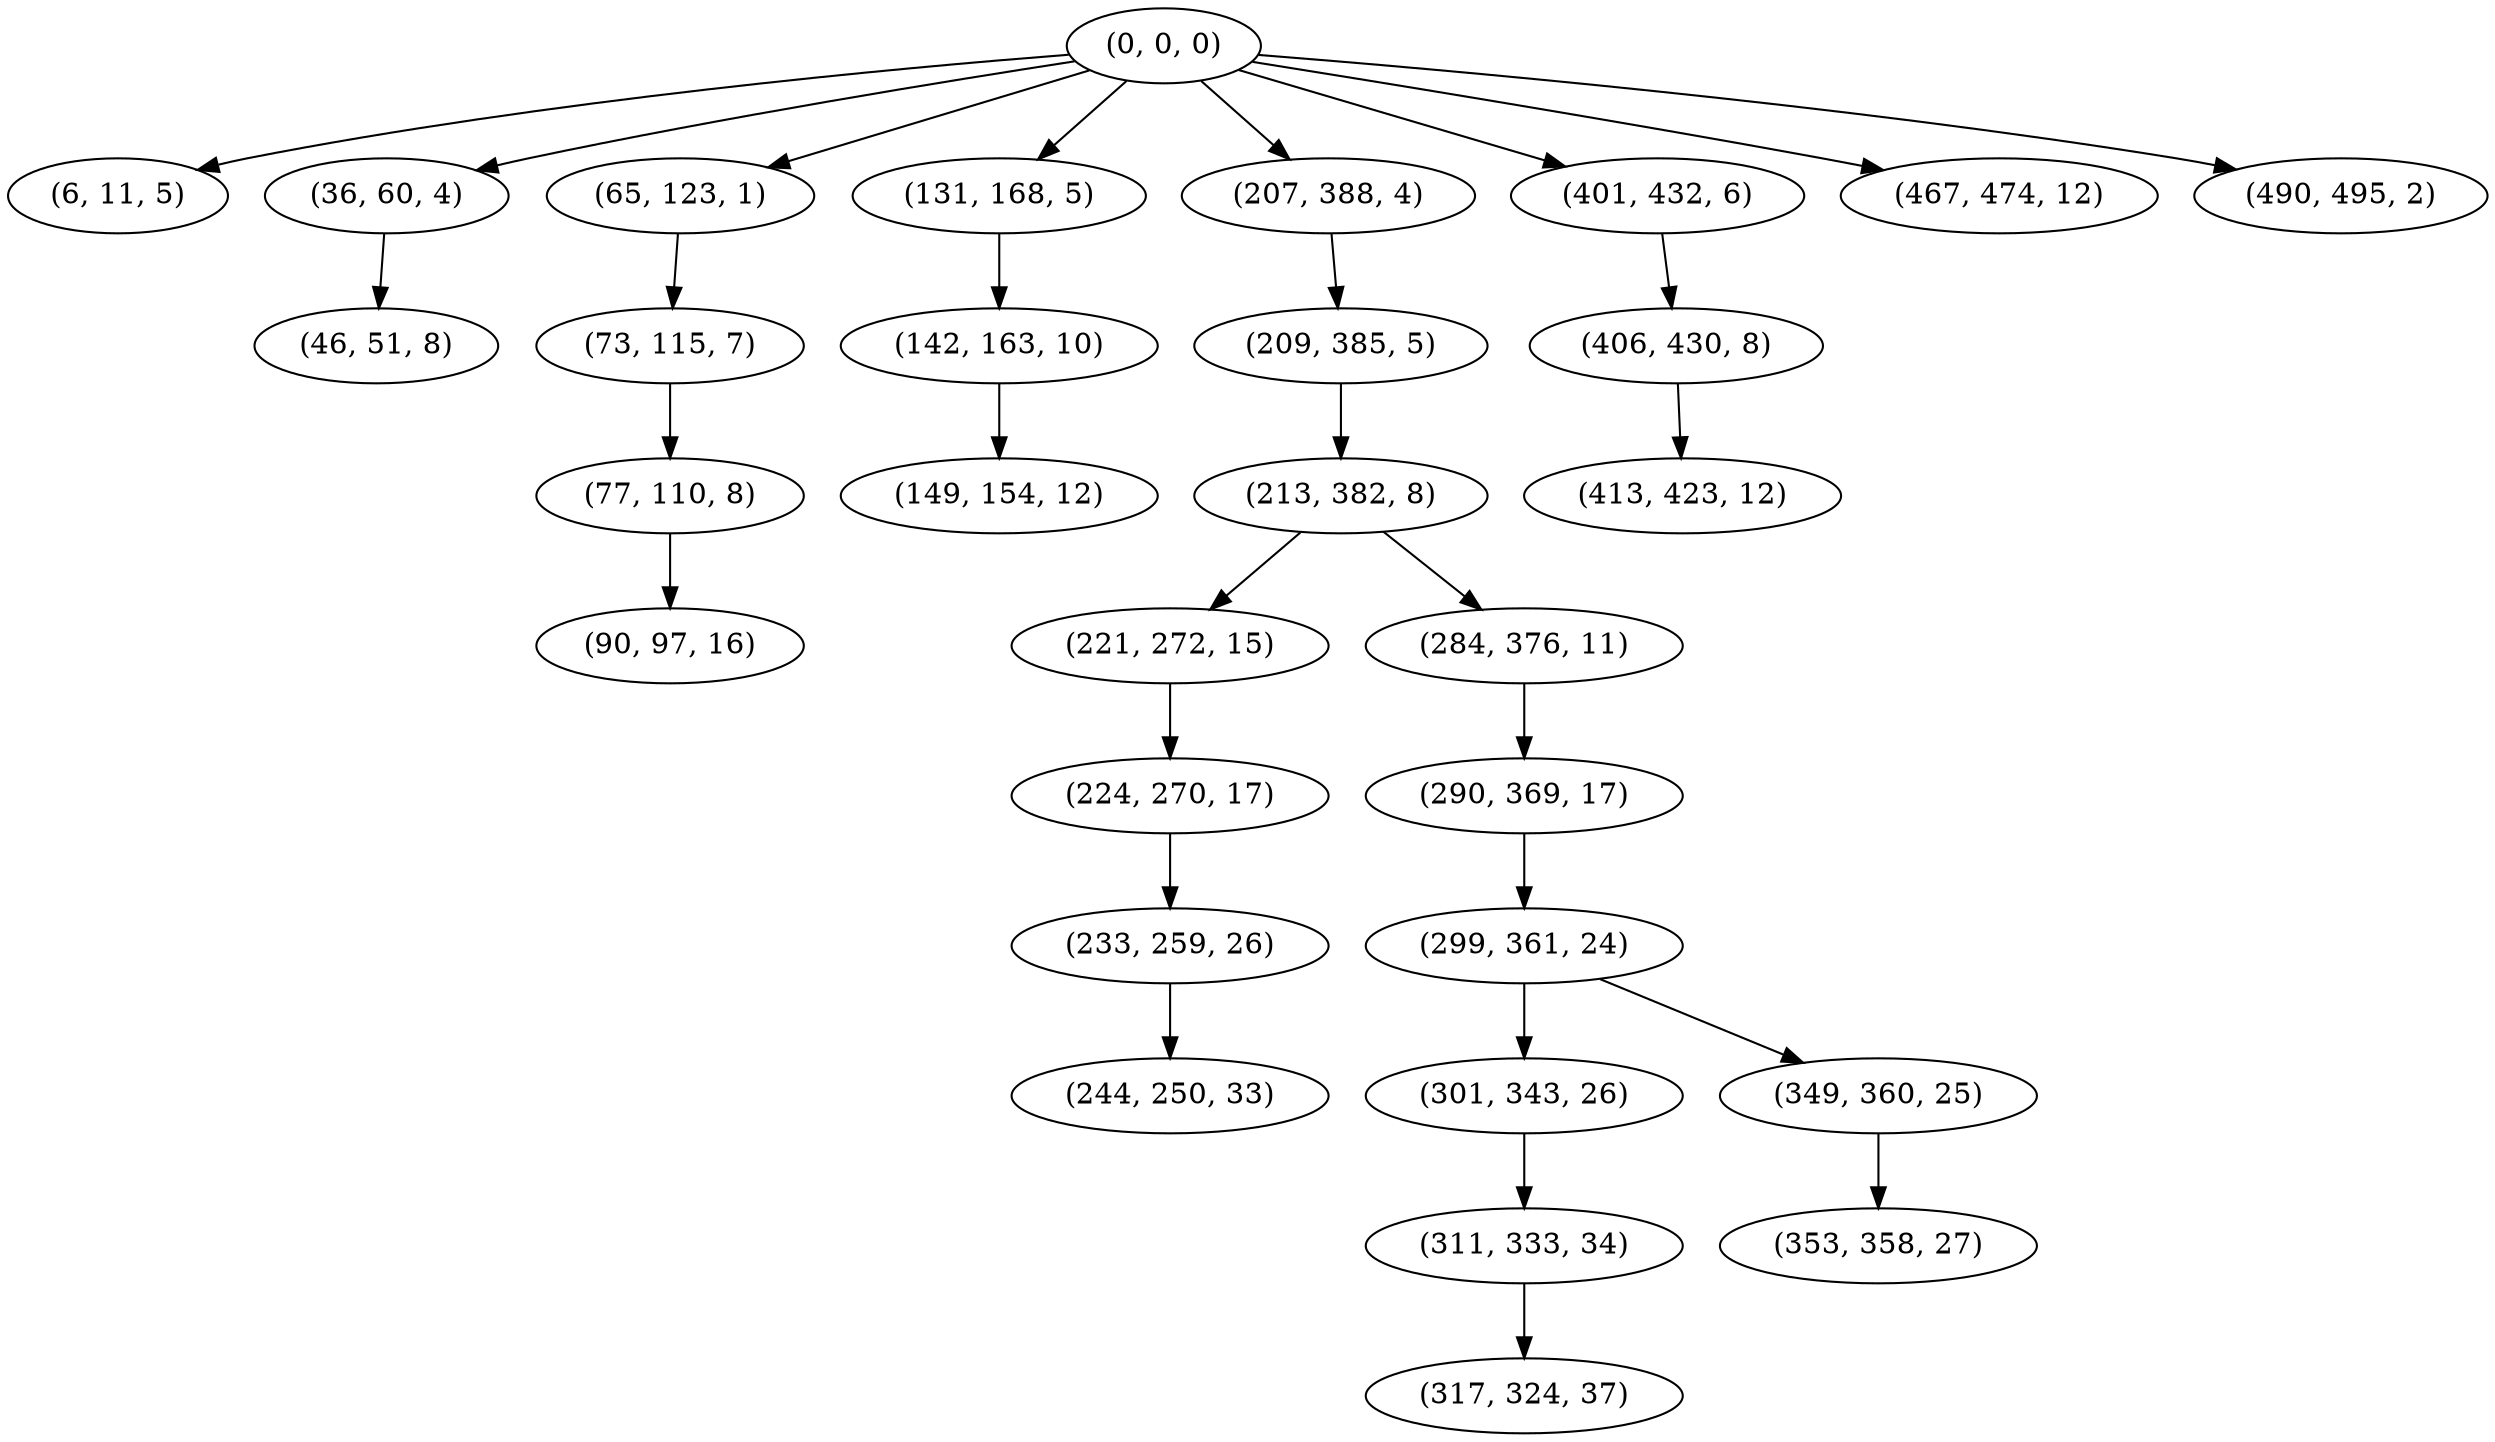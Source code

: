 digraph tree {
    "(0, 0, 0)";
    "(6, 11, 5)";
    "(36, 60, 4)";
    "(46, 51, 8)";
    "(65, 123, 1)";
    "(73, 115, 7)";
    "(77, 110, 8)";
    "(90, 97, 16)";
    "(131, 168, 5)";
    "(142, 163, 10)";
    "(149, 154, 12)";
    "(207, 388, 4)";
    "(209, 385, 5)";
    "(213, 382, 8)";
    "(221, 272, 15)";
    "(224, 270, 17)";
    "(233, 259, 26)";
    "(244, 250, 33)";
    "(284, 376, 11)";
    "(290, 369, 17)";
    "(299, 361, 24)";
    "(301, 343, 26)";
    "(311, 333, 34)";
    "(317, 324, 37)";
    "(349, 360, 25)";
    "(353, 358, 27)";
    "(401, 432, 6)";
    "(406, 430, 8)";
    "(413, 423, 12)";
    "(467, 474, 12)";
    "(490, 495, 2)";
    "(0, 0, 0)" -> "(6, 11, 5)";
    "(0, 0, 0)" -> "(36, 60, 4)";
    "(0, 0, 0)" -> "(65, 123, 1)";
    "(0, 0, 0)" -> "(131, 168, 5)";
    "(0, 0, 0)" -> "(207, 388, 4)";
    "(0, 0, 0)" -> "(401, 432, 6)";
    "(0, 0, 0)" -> "(467, 474, 12)";
    "(0, 0, 0)" -> "(490, 495, 2)";
    "(36, 60, 4)" -> "(46, 51, 8)";
    "(65, 123, 1)" -> "(73, 115, 7)";
    "(73, 115, 7)" -> "(77, 110, 8)";
    "(77, 110, 8)" -> "(90, 97, 16)";
    "(131, 168, 5)" -> "(142, 163, 10)";
    "(142, 163, 10)" -> "(149, 154, 12)";
    "(207, 388, 4)" -> "(209, 385, 5)";
    "(209, 385, 5)" -> "(213, 382, 8)";
    "(213, 382, 8)" -> "(221, 272, 15)";
    "(213, 382, 8)" -> "(284, 376, 11)";
    "(221, 272, 15)" -> "(224, 270, 17)";
    "(224, 270, 17)" -> "(233, 259, 26)";
    "(233, 259, 26)" -> "(244, 250, 33)";
    "(284, 376, 11)" -> "(290, 369, 17)";
    "(290, 369, 17)" -> "(299, 361, 24)";
    "(299, 361, 24)" -> "(301, 343, 26)";
    "(299, 361, 24)" -> "(349, 360, 25)";
    "(301, 343, 26)" -> "(311, 333, 34)";
    "(311, 333, 34)" -> "(317, 324, 37)";
    "(349, 360, 25)" -> "(353, 358, 27)";
    "(401, 432, 6)" -> "(406, 430, 8)";
    "(406, 430, 8)" -> "(413, 423, 12)";
}

